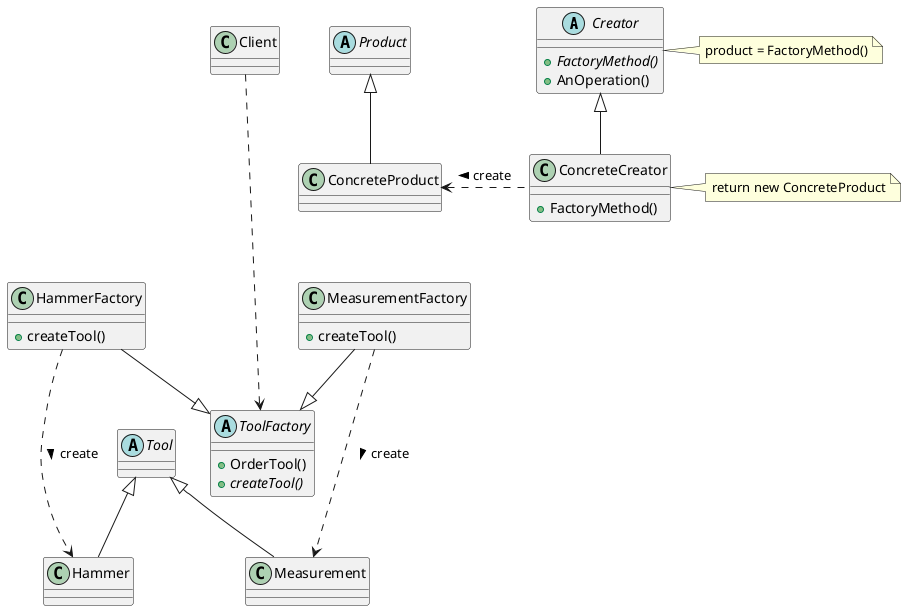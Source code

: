 @startuml
abstract Creator {
    + {abstract} FactoryMethod()
    + AnOperation()
}
class ConcreteCreator {
    + FactoryMethod()
}

abstract Product

ConcreteCreator -up-|> Creator
ConcreteProduct -up-|> Product
ConcreteCreator .le.> ConcreteProduct : create >

note right of Creator 
    product = FactoryMethod()
end note
note right of ConcreteCreator
    return new ConcreteProduct
end note


' More real-world situation
abstract Tool
Hammer -up-|> Tool
Measurement -up-|> Tool
abstract ToolFactory {
    + OrderTool()
    + {abstract} createTool()
}
class HammerFactory {
    + createTool()
}
class MeasurementFactory {
    + createTool()
}
HammerFactory --|> ToolFactory
MeasurementFactory --|> ToolFactory
HammerFactory ...> Hammer : create >
MeasurementFactory ...> Measurement : create >
Client ....> ToolFactory
@enduml